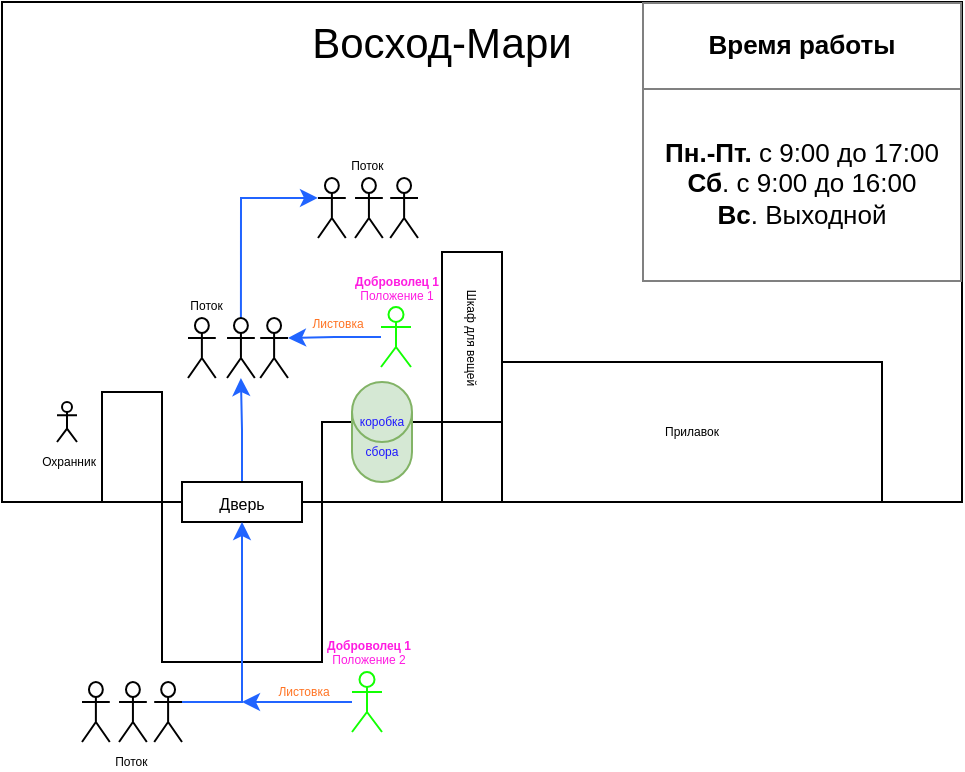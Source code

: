 <mxfile version="20.2.3" type="github">
  <diagram id="MZlPnt6dbEGvxC-9J3r3" name="Страница 1">
    <mxGraphModel dx="658" dy="364" grid="1" gridSize="10" guides="1" tooltips="1" connect="1" arrows="1" fold="1" page="1" pageScale="1" pageWidth="827" pageHeight="1169" math="0" shadow="0">
      <root>
        <mxCell id="0" />
        <mxCell id="1" parent="0" />
        <mxCell id="5aGmnt3CXDq8jBRWBJYF-43" value="" style="rounded=0;whiteSpace=wrap;html=1;fontSize=21;fontColor=#000000;" vertex="1" parent="1">
          <mxGeometry x="120" y="310" width="480" height="250" as="geometry" />
        </mxCell>
        <mxCell id="5aGmnt3CXDq8jBRWBJYF-4" value="" style="whiteSpace=wrap;html=1;aspect=fixed;" vertex="1" parent="1">
          <mxGeometry x="200" y="560" width="80" height="80" as="geometry" />
        </mxCell>
        <mxCell id="5aGmnt3CXDq8jBRWBJYF-28" style="edgeStyle=orthogonalEdgeStyle;rounded=0;orthogonalLoop=1;jettySize=auto;html=1;exitX=0.5;exitY=0;exitDx=0;exitDy=0;fontSize=8;fontColor=#FF7424;strokeColor=#2164FF;" edge="1" parent="1" source="5aGmnt3CXDq8jBRWBJYF-3" target="5aGmnt3CXDq8jBRWBJYF-26">
          <mxGeometry relative="1" as="geometry">
            <mxPoint x="233" y="500" as="targetPoint" />
          </mxGeometry>
        </mxCell>
        <mxCell id="5aGmnt3CXDq8jBRWBJYF-3" value="&lt;font style=&quot;font-size: 8px;&quot;&gt;Дверь&lt;/font&gt;" style="rounded=0;whiteSpace=wrap;html=1;" vertex="1" parent="1">
          <mxGeometry x="210" y="550" width="60" height="20" as="geometry" />
        </mxCell>
        <mxCell id="5aGmnt3CXDq8jBRWBJYF-6" value="" style="rounded=0;whiteSpace=wrap;html=1;" vertex="1" parent="1">
          <mxGeometry x="280" y="520" width="60" height="40" as="geometry" />
        </mxCell>
        <mxCell id="5aGmnt3CXDq8jBRWBJYF-7" value="&lt;font style=&quot;font-size: 6px;&quot;&gt;&lt;font style=&quot;line-height: 1.2;&quot; color=&quot;#1f17ff&quot;&gt;коробка&lt;br&gt;сбора&lt;/font&gt;&lt;br&gt;&lt;/font&gt;" style="shape=cylinder3;whiteSpace=wrap;html=1;boundedLbl=1;backgroundOutline=1;size=15;labelPosition=center;verticalLabelPosition=middle;align=center;verticalAlign=bottom;spacingTop=0;fillColor=#D5E8D4;strokeColor=#82B366;spacing=6;" vertex="1" parent="1">
          <mxGeometry x="295" y="500" width="30" height="50" as="geometry" />
        </mxCell>
        <mxCell id="5aGmnt3CXDq8jBRWBJYF-8" value="Шкаф для вещей" style="rounded=0;whiteSpace=wrap;html=1;fontSize=6;rotation=90;" vertex="1" parent="1">
          <mxGeometry x="312.5" y="462.5" width="85" height="30" as="geometry" />
        </mxCell>
        <mxCell id="5aGmnt3CXDq8jBRWBJYF-9" value="Прилавок" style="rounded=0;whiteSpace=wrap;html=1;fontSize=6;" vertex="1" parent="1">
          <mxGeometry x="370" y="490" width="190" height="70" as="geometry" />
        </mxCell>
        <mxCell id="5aGmnt3CXDq8jBRWBJYF-10" value="" style="rounded=0;whiteSpace=wrap;html=1;fontSize=6;rotation=90;" vertex="1" parent="1">
          <mxGeometry x="157.5" y="517.5" width="55" height="30" as="geometry" />
        </mxCell>
        <mxCell id="5aGmnt3CXDq8jBRWBJYF-11" value="Охранник" style="shape=umlActor;verticalLabelPosition=bottom;verticalAlign=top;html=1;outlineConnect=0;fontSize=6;" vertex="1" parent="1">
          <mxGeometry x="147.5" y="510" width="10" height="20" as="geometry" />
        </mxCell>
        <mxCell id="5aGmnt3CXDq8jBRWBJYF-30" style="edgeStyle=orthogonalEdgeStyle;rounded=0;orthogonalLoop=1;jettySize=auto;html=1;entryX=1;entryY=0.333;entryDx=0;entryDy=0;entryPerimeter=0;fontSize=8;fontColor=#FF7424;strokeColor=#2164FF;" edge="1" parent="1" source="5aGmnt3CXDq8jBRWBJYF-12" target="5aGmnt3CXDq8jBRWBJYF-27">
          <mxGeometry relative="1" as="geometry" />
        </mxCell>
        <mxCell id="5aGmnt3CXDq8jBRWBJYF-12" value="&lt;font color=&quot;#ff1ce1&quot;&gt;&lt;b&gt;Доброволец 1&lt;/b&gt;&lt;br&gt;Положение 1&lt;/font&gt;" style="shape=umlActor;verticalLabelPosition=top;verticalAlign=bottom;html=1;outlineConnect=0;fontSize=6;labelPosition=center;align=center;strokeColor=#13FF03;" vertex="1" parent="1">
          <mxGeometry x="309.5" y="462.5" width="15" height="30" as="geometry" />
        </mxCell>
        <mxCell id="5aGmnt3CXDq8jBRWBJYF-22" style="edgeStyle=orthogonalEdgeStyle;rounded=0;orthogonalLoop=1;jettySize=auto;html=1;fontSize=6;fontColor=#FF7424;strokeColor=#2164FF;" edge="1" parent="1" source="5aGmnt3CXDq8jBRWBJYF-13">
          <mxGeometry relative="1" as="geometry">
            <mxPoint x="240" y="660" as="targetPoint" />
          </mxGeometry>
        </mxCell>
        <mxCell id="5aGmnt3CXDq8jBRWBJYF-13" value="&lt;font color=&quot;#ff1ce1&quot;&gt;&lt;b&gt;Доброволец 1&lt;/b&gt;&lt;br&gt;Положение 2&lt;/font&gt;" style="shape=umlActor;verticalLabelPosition=top;verticalAlign=bottom;html=1;outlineConnect=0;fontSize=6;labelPosition=center;align=center;strokeColor=#13FF03;" vertex="1" parent="1">
          <mxGeometry x="295" y="645" width="15" height="30" as="geometry" />
        </mxCell>
        <mxCell id="5aGmnt3CXDq8jBRWBJYF-19" value="" style="group" vertex="1" connectable="0" parent="1">
          <mxGeometry x="160" y="650" width="50" height="30" as="geometry" />
        </mxCell>
        <mxCell id="5aGmnt3CXDq8jBRWBJYF-15" value="" style="shape=umlActor;verticalLabelPosition=bottom;verticalAlign=top;html=1;outlineConnect=0;fontSize=6;" vertex="1" parent="5aGmnt3CXDq8jBRWBJYF-19">
          <mxGeometry width="13.889" height="30" as="geometry" />
        </mxCell>
        <mxCell id="5aGmnt3CXDq8jBRWBJYF-16" value="Поток&amp;nbsp;" style="shape=umlActor;verticalLabelPosition=bottom;verticalAlign=top;html=1;outlineConnect=0;fontSize=6;" vertex="1" parent="5aGmnt3CXDq8jBRWBJYF-19">
          <mxGeometry x="18.519" width="13.889" height="30" as="geometry" />
        </mxCell>
        <mxCell id="5aGmnt3CXDq8jBRWBJYF-17" value="" style="shape=umlActor;verticalLabelPosition=bottom;verticalAlign=top;html=1;outlineConnect=0;fontSize=6;" vertex="1" parent="5aGmnt3CXDq8jBRWBJYF-19">
          <mxGeometry x="36.111" width="13.889" height="30" as="geometry" />
        </mxCell>
        <mxCell id="5aGmnt3CXDq8jBRWBJYF-20" style="edgeStyle=orthogonalEdgeStyle;rounded=0;orthogonalLoop=1;jettySize=auto;html=1;entryX=0.5;entryY=1;entryDx=0;entryDy=0;fontSize=6;fillColor=#e51400;strokeColor=#2164FF;" edge="1" parent="1" source="5aGmnt3CXDq8jBRWBJYF-17" target="5aGmnt3CXDq8jBRWBJYF-3">
          <mxGeometry relative="1" as="geometry">
            <Array as="points">
              <mxPoint x="240" y="660" />
            </Array>
          </mxGeometry>
        </mxCell>
        <mxCell id="5aGmnt3CXDq8jBRWBJYF-23" value="Листовка" style="text;html=1;strokeColor=none;fillColor=none;align=center;verticalAlign=middle;whiteSpace=wrap;rounded=0;fontSize=6;fontColor=#FF7424;" vertex="1" parent="1">
          <mxGeometry x="256" y="650" width="30" height="10" as="geometry" />
        </mxCell>
        <mxCell id="5aGmnt3CXDq8jBRWBJYF-31" value="Листовка" style="text;html=1;strokeColor=none;fillColor=none;align=center;verticalAlign=middle;whiteSpace=wrap;rounded=0;fontSize=6;fontColor=#FF7424;" vertex="1" parent="1">
          <mxGeometry x="273" y="466" width="30" height="10" as="geometry" />
        </mxCell>
        <mxCell id="5aGmnt3CXDq8jBRWBJYF-38" style="edgeStyle=orthogonalEdgeStyle;rounded=0;orthogonalLoop=1;jettySize=auto;html=1;entryX=0;entryY=0.333;entryDx=0;entryDy=0;entryPerimeter=0;fontSize=8;fontColor=#FF7424;strokeColor=#2164FF;exitX=0.5;exitY=0;exitDx=0;exitDy=0;exitPerimeter=0;" edge="1" parent="1" source="5aGmnt3CXDq8jBRWBJYF-26" target="5aGmnt3CXDq8jBRWBJYF-35">
          <mxGeometry relative="1" as="geometry" />
        </mxCell>
        <mxCell id="5aGmnt3CXDq8jBRWBJYF-40" value="" style="group" vertex="1" connectable="0" parent="1">
          <mxGeometry x="278" y="398" width="50" height="30" as="geometry" />
        </mxCell>
        <mxCell id="5aGmnt3CXDq8jBRWBJYF-35" value="" style="shape=umlActor;verticalLabelPosition=bottom;verticalAlign=top;html=1;outlineConnect=0;fontSize=6;" vertex="1" parent="5aGmnt3CXDq8jBRWBJYF-40">
          <mxGeometry width="13.889" height="30" as="geometry" />
        </mxCell>
        <mxCell id="5aGmnt3CXDq8jBRWBJYF-36" value="Поток&amp;nbsp;" style="shape=umlActor;verticalLabelPosition=top;verticalAlign=bottom;html=1;outlineConnect=0;fontSize=6;labelPosition=center;align=center;" vertex="1" parent="5aGmnt3CXDq8jBRWBJYF-40">
          <mxGeometry x="18.519" width="13.889" height="30" as="geometry" />
        </mxCell>
        <mxCell id="5aGmnt3CXDq8jBRWBJYF-37" value="" style="shape=umlActor;verticalLabelPosition=bottom;verticalAlign=top;html=1;outlineConnect=0;fontSize=6;" vertex="1" parent="5aGmnt3CXDq8jBRWBJYF-40">
          <mxGeometry x="36.111" width="13.889" height="30" as="geometry" />
        </mxCell>
        <mxCell id="5aGmnt3CXDq8jBRWBJYF-41" value="&lt;font style=&quot;font-size: 21px;&quot; color=&quot;#000000&quot;&gt;Восход-Мари&lt;/font&gt;" style="text;html=1;strokeColor=none;fillColor=none;align=center;verticalAlign=middle;whiteSpace=wrap;rounded=0;fontSize=8;fontColor=#FF7424;" vertex="1" parent="1">
          <mxGeometry x="120" y="310" width="440" height="40" as="geometry" />
        </mxCell>
        <mxCell id="5aGmnt3CXDq8jBRWBJYF-42" value="" style="group" vertex="1" connectable="0" parent="1">
          <mxGeometry x="213" y="468" width="50" height="30" as="geometry" />
        </mxCell>
        <mxCell id="5aGmnt3CXDq8jBRWBJYF-25" value="" style="shape=umlActor;verticalLabelPosition=bottom;verticalAlign=top;html=1;outlineConnect=0;fontSize=6;" vertex="1" parent="5aGmnt3CXDq8jBRWBJYF-42">
          <mxGeometry width="13.889" height="30" as="geometry" />
        </mxCell>
        <mxCell id="5aGmnt3CXDq8jBRWBJYF-26" value="Поток&amp;nbsp;" style="shape=umlActor;verticalLabelPosition=top;verticalAlign=bottom;html=1;outlineConnect=0;fontSize=6;labelPosition=left;align=right;" vertex="1" parent="5aGmnt3CXDq8jBRWBJYF-42">
          <mxGeometry x="19.519" width="13.889" height="30" as="geometry" />
        </mxCell>
        <mxCell id="5aGmnt3CXDq8jBRWBJYF-27" value="" style="shape=umlActor;verticalLabelPosition=bottom;verticalAlign=top;html=1;outlineConnect=0;fontSize=6;" vertex="1" parent="5aGmnt3CXDq8jBRWBJYF-42">
          <mxGeometry x="36.111" width="13.889" height="30" as="geometry" />
        </mxCell>
        <object label="&lt;table border=&quot;1&quot; width=&quot;100%&quot; height=&quot;100%&quot; cellpadding=&quot;4&quot; style=&quot;width:100%;height:100%;border-collapse:collapse;&quot;&gt;&lt;tbody&gt;&lt;tr&gt;&lt;th align=&quot;center&quot;&gt;Время работы&lt;/th&gt;&lt;/tr&gt;&lt;tr&gt;&lt;td align=&quot;center&quot;&gt;&lt;b&gt;Пн.-Пт.&lt;/b&gt; с 9:00 до 17:00&lt;br&gt;&lt;b&gt;Сб&lt;/b&gt;. с 9:00 до 16:00&lt;br&gt;&lt;b&gt;Вс&lt;/b&gt;. Выходной&lt;/td&gt;&lt;/tr&gt;&lt;/tbody&gt;&lt;/table&gt;" id="5aGmnt3CXDq8jBRWBJYF-70">
          <mxCell style="text;html=1;strokeColor=none;fillColor=none;overflow=fill;rounded=0;fontSize=13;fontColor=#000000;strokeWidth=0;movable=1;sketch=0;shadow=0;imageAspect=0;dashed=1;" vertex="1" parent="1">
            <mxGeometry x="440" y="310" width="160" height="140" as="geometry" />
          </mxCell>
        </object>
      </root>
    </mxGraphModel>
  </diagram>
</mxfile>

